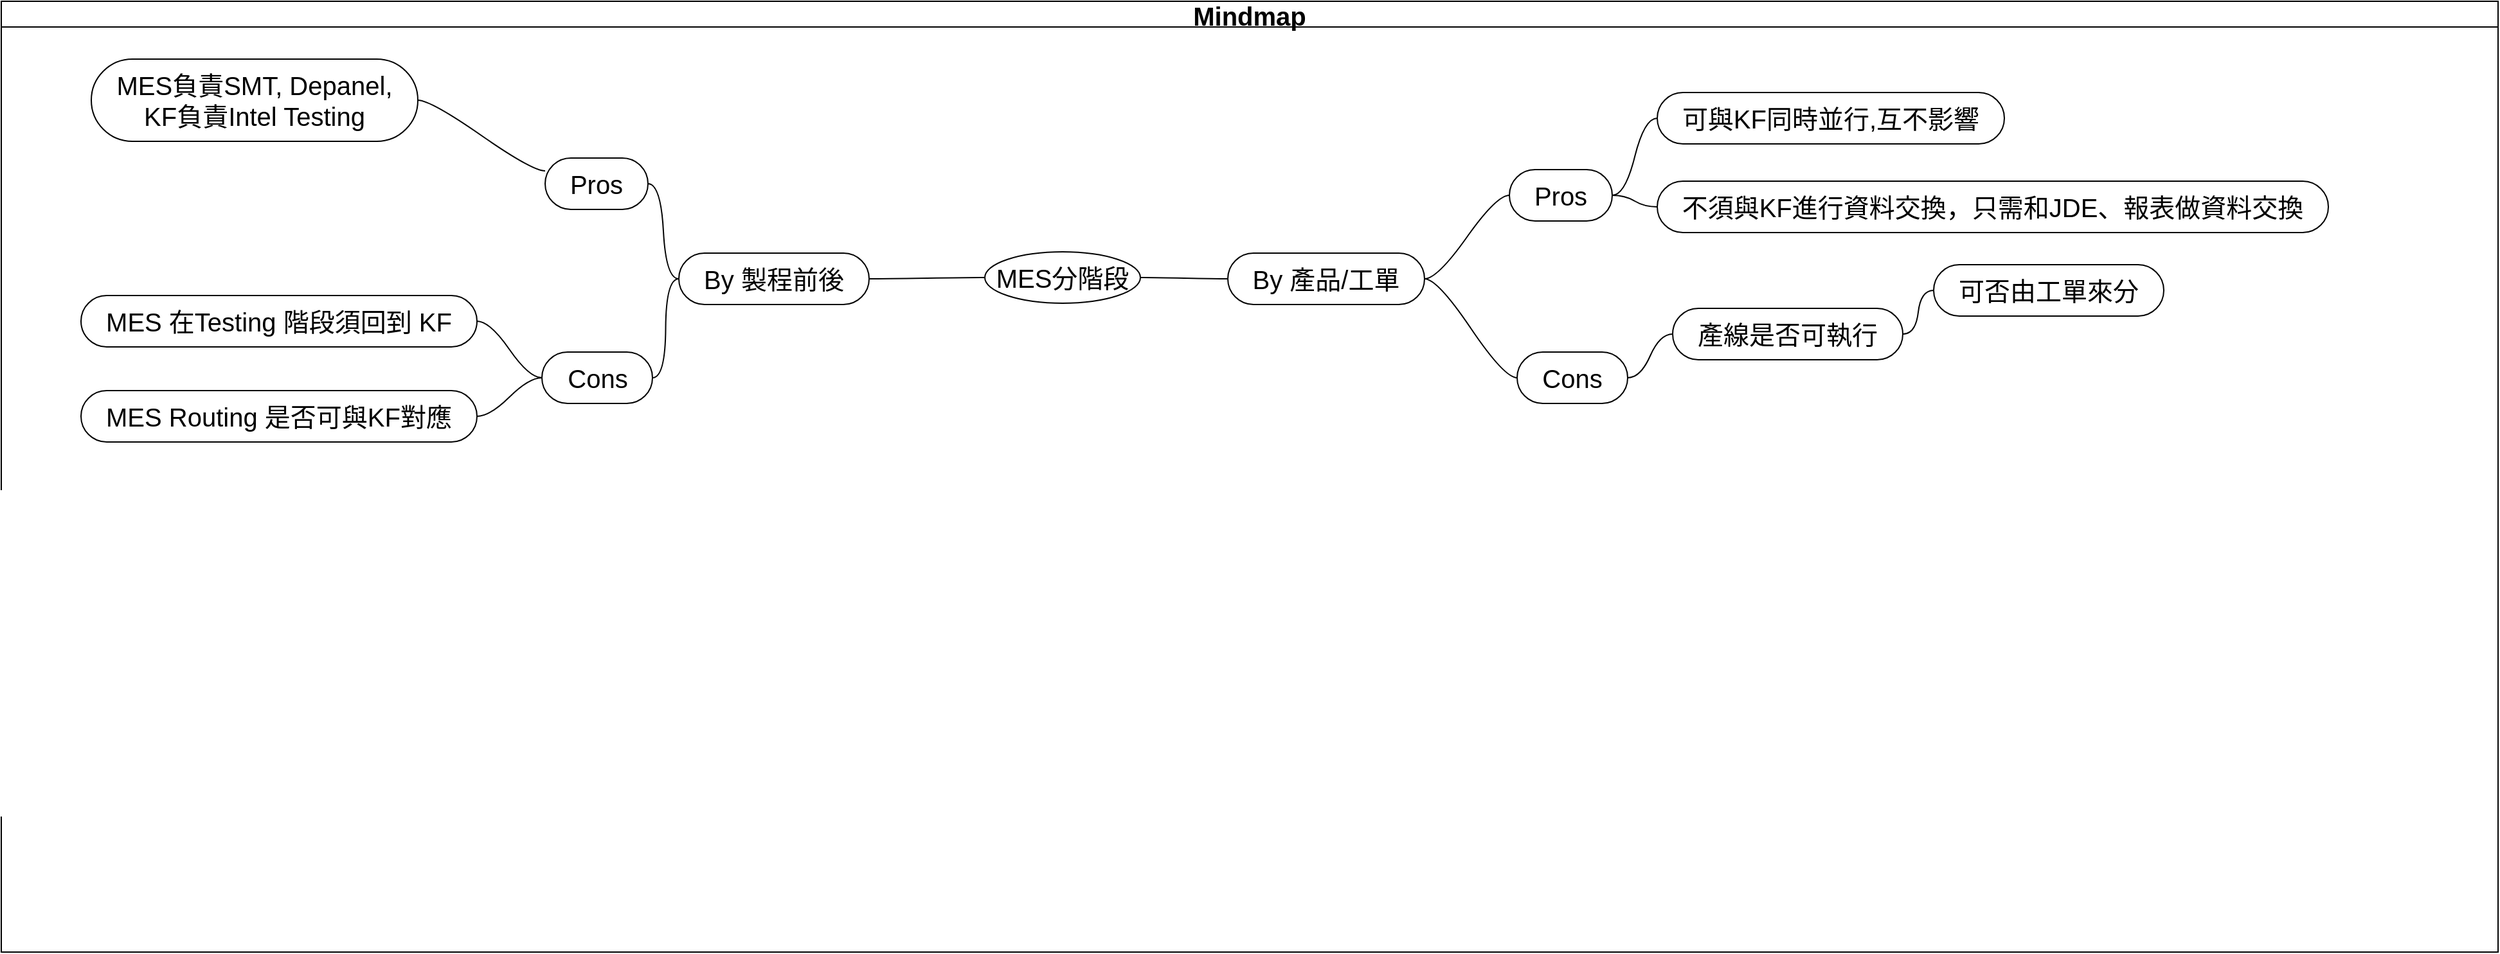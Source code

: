 <mxfile version="20.0.4" type="github" pages="3">
  <diagram id="Zey3VQpnDwlAwN-0-qrT" name="分階段上線">
    <mxGraphModel dx="2872" dy="1147" grid="0" gridSize="10" guides="1" tooltips="1" connect="1" arrows="1" fold="1" page="1" pageScale="1" pageWidth="850" pageHeight="1100" math="0" shadow="0">
      <root>
        <mxCell id="0" />
        <mxCell id="1" parent="0" />
        <mxCell id="IfIdbq2qk3d2WDwHGiJF-1" value="Mindmap" style="swimlane;startSize=20;horizontal=1;containerType=tree;fontSize=20;" parent="1" vertex="1">
          <mxGeometry x="-33" y="76" width="1942" height="740" as="geometry">
            <mxRectangle x="440" y="100" width="90" height="30" as="alternateBounds" />
          </mxGeometry>
        </mxCell>
        <mxCell id="IfIdbq2qk3d2WDwHGiJF-2" value="" style="edgeStyle=entityRelationEdgeStyle;startArrow=none;endArrow=none;segment=10;curved=1;rounded=0;fontSize=20;" parent="IfIdbq2qk3d2WDwHGiJF-1" source="IfIdbq2qk3d2WDwHGiJF-6" target="IfIdbq2qk3d2WDwHGiJF-7" edge="1">
          <mxGeometry relative="1" as="geometry" />
        </mxCell>
        <mxCell id="IfIdbq2qk3d2WDwHGiJF-4" value="" style="edgeStyle=entityRelationEdgeStyle;startArrow=none;endArrow=none;segment=10;curved=1;rounded=0;fontSize=20;" parent="IfIdbq2qk3d2WDwHGiJF-1" source="IfIdbq2qk3d2WDwHGiJF-6" target="IfIdbq2qk3d2WDwHGiJF-9" edge="1">
          <mxGeometry relative="1" as="geometry" />
        </mxCell>
        <mxCell id="IfIdbq2qk3d2WDwHGiJF-6" value="MES分階段" style="ellipse;whiteSpace=wrap;html=1;align=center;treeFolding=1;treeMoving=1;newEdgeStyle={&quot;edgeStyle&quot;:&quot;entityRelationEdgeStyle&quot;,&quot;startArrow&quot;:&quot;none&quot;,&quot;endArrow&quot;:&quot;none&quot;,&quot;segment&quot;:10,&quot;curved&quot;:1};fontSize=20;" parent="IfIdbq2qk3d2WDwHGiJF-1" vertex="1">
          <mxGeometry x="765" y="195" width="121" height="40" as="geometry" />
        </mxCell>
        <mxCell id="IfIdbq2qk3d2WDwHGiJF-7" value="By 產品/工單" style="whiteSpace=wrap;html=1;rounded=1;arcSize=50;align=center;verticalAlign=middle;strokeWidth=1;autosize=1;spacing=4;treeFolding=1;treeMoving=1;newEdgeStyle={&quot;edgeStyle&quot;:&quot;entityRelationEdgeStyle&quot;,&quot;startArrow&quot;:&quot;none&quot;,&quot;endArrow&quot;:&quot;none&quot;,&quot;segment&quot;:10,&quot;curved&quot;:1};fontSize=20;" parent="IfIdbq2qk3d2WDwHGiJF-1" vertex="1">
          <mxGeometry x="954" y="196" width="153" height="40" as="geometry" />
        </mxCell>
        <mxCell id="IfIdbq2qk3d2WDwHGiJF-9" value="By 製程前後" style="whiteSpace=wrap;html=1;rounded=1;arcSize=50;align=center;verticalAlign=middle;strokeWidth=1;autosize=1;spacing=4;treeFolding=1;treeMoving=1;newEdgeStyle={&quot;edgeStyle&quot;:&quot;entityRelationEdgeStyle&quot;,&quot;startArrow&quot;:&quot;none&quot;,&quot;endArrow&quot;:&quot;none&quot;,&quot;segment&quot;:10,&quot;curved&quot;:1};fontSize=20;" parent="IfIdbq2qk3d2WDwHGiJF-1" vertex="1">
          <mxGeometry x="527" y="196" width="148" height="40" as="geometry" />
        </mxCell>
        <mxCell id="IfIdbq2qk3d2WDwHGiJF-25" value="" style="edgeStyle=entityRelationEdgeStyle;startArrow=none;endArrow=none;segment=10;curved=1;rounded=0;fontSize=20;exitX=0;exitY=0.25;exitDx=0;exitDy=0;" parent="IfIdbq2qk3d2WDwHGiJF-1" source="bXxEzL99A_dHbq3SvikL-6" target="IfIdbq2qk3d2WDwHGiJF-26" edge="1">
          <mxGeometry relative="1" as="geometry">
            <mxPoint x="760" y="205" as="sourcePoint" />
          </mxGeometry>
        </mxCell>
        <mxCell id="IfIdbq2qk3d2WDwHGiJF-26" value="MES負責SMT, Depanel,&lt;br style=&quot;font-size: 20px;&quot;&gt;KF負責Intel Testing" style="whiteSpace=wrap;html=1;rounded=1;arcSize=50;align=center;verticalAlign=middle;strokeWidth=1;autosize=1;spacing=4;treeFolding=1;treeMoving=1;newEdgeStyle={&quot;edgeStyle&quot;:&quot;entityRelationEdgeStyle&quot;,&quot;startArrow&quot;:&quot;none&quot;,&quot;endArrow&quot;:&quot;none&quot;,&quot;segment&quot;:10,&quot;curved&quot;:1};fontSize=20;" parent="IfIdbq2qk3d2WDwHGiJF-1" vertex="1">
          <mxGeometry x="70" y="45" width="254" height="64" as="geometry" />
        </mxCell>
        <mxCell id="8_xVBubNyaA-1uuNmKV7-1" value="" style="edgeStyle=entityRelationEdgeStyle;startArrow=none;endArrow=none;segment=10;curved=1;rounded=0;fontSize=20;" parent="IfIdbq2qk3d2WDwHGiJF-1" source="bXxEzL99A_dHbq3SvikL-12" target="8_xVBubNyaA-1uuNmKV7-2" edge="1">
          <mxGeometry relative="1" as="geometry">
            <mxPoint x="804" y="272" as="sourcePoint" />
          </mxGeometry>
        </mxCell>
        <mxCell id="8_xVBubNyaA-1uuNmKV7-2" value="MES 在Testing 階段須回到 KF" style="whiteSpace=wrap;html=1;rounded=1;arcSize=50;align=center;verticalAlign=middle;strokeWidth=1;autosize=1;spacing=4;treeFolding=1;treeMoving=1;newEdgeStyle={&quot;edgeStyle&quot;:&quot;entityRelationEdgeStyle&quot;,&quot;startArrow&quot;:&quot;none&quot;,&quot;endArrow&quot;:&quot;none&quot;,&quot;segment&quot;:10,&quot;curved&quot;:1};fontSize=20;" parent="IfIdbq2qk3d2WDwHGiJF-1" vertex="1">
          <mxGeometry x="62" y="229" width="308" height="40" as="geometry" />
        </mxCell>
        <mxCell id="8_xVBubNyaA-1uuNmKV7-3" value="" style="edgeStyle=entityRelationEdgeStyle;startArrow=none;endArrow=none;segment=10;curved=1;rounded=0;fontSize=20;" parent="IfIdbq2qk3d2WDwHGiJF-1" source="IfIdbq2qk3d2WDwHGiJF-7" target="8_xVBubNyaA-1uuNmKV7-4" edge="1">
          <mxGeometry relative="1" as="geometry">
            <mxPoint x="847" y="285" as="sourcePoint" />
          </mxGeometry>
        </mxCell>
        <mxCell id="8_xVBubNyaA-1uuNmKV7-4" value="Pros" style="whiteSpace=wrap;html=1;rounded=1;arcSize=50;align=center;verticalAlign=middle;strokeWidth=1;autosize=1;spacing=4;treeFolding=1;treeMoving=1;newEdgeStyle={&quot;edgeStyle&quot;:&quot;entityRelationEdgeStyle&quot;,&quot;startArrow&quot;:&quot;none&quot;,&quot;endArrow&quot;:&quot;none&quot;,&quot;segment&quot;:10,&quot;curved&quot;:1};fontSize=20;" parent="IfIdbq2qk3d2WDwHGiJF-1" vertex="1">
          <mxGeometry x="1173" y="131" width="80" height="40" as="geometry" />
        </mxCell>
        <mxCell id="8_xVBubNyaA-1uuNmKV7-5" value="" style="edgeStyle=entityRelationEdgeStyle;startArrow=none;endArrow=none;segment=10;curved=1;rounded=0;fontSize=20;" parent="IfIdbq2qk3d2WDwHGiJF-1" source="8_xVBubNyaA-1uuNmKV7-4" target="8_xVBubNyaA-1uuNmKV7-6" edge="1">
          <mxGeometry relative="1" as="geometry">
            <mxPoint x="1082" y="285" as="sourcePoint" />
          </mxGeometry>
        </mxCell>
        <mxCell id="8_xVBubNyaA-1uuNmKV7-6" value="可與KF同時並行,互不影響" style="whiteSpace=wrap;html=1;rounded=1;arcSize=50;align=center;verticalAlign=middle;strokeWidth=1;autosize=1;spacing=4;treeFolding=1;treeMoving=1;newEdgeStyle={&quot;edgeStyle&quot;:&quot;entityRelationEdgeStyle&quot;,&quot;startArrow&quot;:&quot;none&quot;,&quot;endArrow&quot;:&quot;none&quot;,&quot;segment&quot;:10,&quot;curved&quot;:1};fontSize=20;" parent="IfIdbq2qk3d2WDwHGiJF-1" vertex="1">
          <mxGeometry x="1288" y="71" width="270" height="40" as="geometry" />
        </mxCell>
        <mxCell id="8_xVBubNyaA-1uuNmKV7-26" value="" style="edgeStyle=entityRelationEdgeStyle;startArrow=none;endArrow=none;segment=10;curved=1;rounded=0;fontSize=20;" parent="IfIdbq2qk3d2WDwHGiJF-1" source="8_xVBubNyaA-1uuNmKV7-4" target="8_xVBubNyaA-1uuNmKV7-27" edge="1">
          <mxGeometry relative="1" as="geometry">
            <mxPoint x="1082" y="285" as="sourcePoint" />
          </mxGeometry>
        </mxCell>
        <mxCell id="8_xVBubNyaA-1uuNmKV7-27" value="不須與KF進行資料交換，只需和JDE、報表做資料交換" style="whiteSpace=wrap;html=1;rounded=1;arcSize=50;align=center;verticalAlign=middle;strokeWidth=1;autosize=1;spacing=4;treeFolding=1;treeMoving=1;newEdgeStyle={&quot;edgeStyle&quot;:&quot;entityRelationEdgeStyle&quot;,&quot;startArrow&quot;:&quot;none&quot;,&quot;endArrow&quot;:&quot;none&quot;,&quot;segment&quot;:10,&quot;curved&quot;:1};fontSize=20;" parent="IfIdbq2qk3d2WDwHGiJF-1" vertex="1">
          <mxGeometry x="1288" y="140" width="522" height="40" as="geometry" />
        </mxCell>
        <mxCell id="8_xVBubNyaA-1uuNmKV7-28" value="" style="edgeStyle=entityRelationEdgeStyle;startArrow=none;endArrow=none;segment=10;curved=1;rounded=0;fontSize=20;" parent="IfIdbq2qk3d2WDwHGiJF-1" source="IfIdbq2qk3d2WDwHGiJF-7" target="8_xVBubNyaA-1uuNmKV7-29" edge="1">
          <mxGeometry relative="1" as="geometry">
            <mxPoint x="847" y="285" as="sourcePoint" />
          </mxGeometry>
        </mxCell>
        <mxCell id="8_xVBubNyaA-1uuNmKV7-29" value="Cons" style="whiteSpace=wrap;html=1;rounded=1;arcSize=50;align=center;verticalAlign=middle;strokeWidth=1;autosize=1;spacing=4;treeFolding=1;treeMoving=1;newEdgeStyle={&quot;edgeStyle&quot;:&quot;entityRelationEdgeStyle&quot;,&quot;startArrow&quot;:&quot;none&quot;,&quot;endArrow&quot;:&quot;none&quot;,&quot;segment&quot;:10,&quot;curved&quot;:1};fontSize=20;" parent="IfIdbq2qk3d2WDwHGiJF-1" vertex="1">
          <mxGeometry x="1179" y="273" width="86" height="40" as="geometry" />
        </mxCell>
        <mxCell id="8_xVBubNyaA-1uuNmKV7-30" value="" style="edgeStyle=entityRelationEdgeStyle;startArrow=none;endArrow=none;segment=10;curved=1;rounded=0;fontSize=20;" parent="IfIdbq2qk3d2WDwHGiJF-1" source="8_xVBubNyaA-1uuNmKV7-29" target="8_xVBubNyaA-1uuNmKV7-31" edge="1">
          <mxGeometry relative="1" as="geometry">
            <mxPoint x="1082" y="285" as="sourcePoint" />
          </mxGeometry>
        </mxCell>
        <mxCell id="8_xVBubNyaA-1uuNmKV7-31" value="產線是否可執行" style="whiteSpace=wrap;html=1;rounded=1;arcSize=50;align=center;verticalAlign=middle;strokeWidth=1;autosize=1;spacing=4;treeFolding=1;treeMoving=1;newEdgeStyle={&quot;edgeStyle&quot;:&quot;entityRelationEdgeStyle&quot;,&quot;startArrow&quot;:&quot;none&quot;,&quot;endArrow&quot;:&quot;none&quot;,&quot;segment&quot;:10,&quot;curved&quot;:1};fontSize=20;" parent="IfIdbq2qk3d2WDwHGiJF-1" vertex="1">
          <mxGeometry x="1300" y="239" width="179" height="40" as="geometry" />
        </mxCell>
        <mxCell id="bXxEzL99A_dHbq3SvikL-1" value="" style="edgeStyle=entityRelationEdgeStyle;startArrow=none;endArrow=none;segment=10;curved=1;rounded=0;fontSize=20;" parent="IfIdbq2qk3d2WDwHGiJF-1" source="8_xVBubNyaA-1uuNmKV7-31" target="bXxEzL99A_dHbq3SvikL-2" edge="1">
          <mxGeometry relative="1" as="geometry">
            <mxPoint x="1240" y="334" as="sourcePoint" />
          </mxGeometry>
        </mxCell>
        <mxCell id="bXxEzL99A_dHbq3SvikL-2" value="可否由工單來分" style="whiteSpace=wrap;html=1;rounded=1;arcSize=50;align=center;verticalAlign=middle;strokeWidth=1;autosize=1;spacing=4;treeFolding=1;treeMoving=1;newEdgeStyle={&quot;edgeStyle&quot;:&quot;entityRelationEdgeStyle&quot;,&quot;startArrow&quot;:&quot;none&quot;,&quot;endArrow&quot;:&quot;none&quot;,&quot;segment&quot;:10,&quot;curved&quot;:1};fontSize=20;" parent="IfIdbq2qk3d2WDwHGiJF-1" vertex="1">
          <mxGeometry x="1503" y="205" width="179" height="40" as="geometry" />
        </mxCell>
        <mxCell id="bXxEzL99A_dHbq3SvikL-5" value="" style="edgeStyle=entityRelationEdgeStyle;startArrow=none;endArrow=none;segment=10;curved=1;rounded=0;fontSize=20;" parent="IfIdbq2qk3d2WDwHGiJF-1" source="IfIdbq2qk3d2WDwHGiJF-9" target="bXxEzL99A_dHbq3SvikL-6" edge="1">
          <mxGeometry relative="1" as="geometry">
            <mxPoint x="747" y="285.0" as="sourcePoint" />
          </mxGeometry>
        </mxCell>
        <mxCell id="bXxEzL99A_dHbq3SvikL-6" value="Pros" style="whiteSpace=wrap;html=1;rounded=1;arcSize=50;align=center;verticalAlign=middle;strokeWidth=1;autosize=1;spacing=4;treeFolding=1;treeMoving=1;newEdgeStyle={&quot;edgeStyle&quot;:&quot;entityRelationEdgeStyle&quot;,&quot;startArrow&quot;:&quot;none&quot;,&quot;endArrow&quot;:&quot;none&quot;,&quot;segment&quot;:10,&quot;curved&quot;:1};fontSize=20;" parent="IfIdbq2qk3d2WDwHGiJF-1" vertex="1">
          <mxGeometry x="423" y="122.0" width="80" height="40" as="geometry" />
        </mxCell>
        <mxCell id="bXxEzL99A_dHbq3SvikL-11" value="" style="edgeStyle=entityRelationEdgeStyle;startArrow=none;endArrow=none;segment=10;curved=1;rounded=0;fontSize=20;" parent="IfIdbq2qk3d2WDwHGiJF-1" source="IfIdbq2qk3d2WDwHGiJF-9" target="bXxEzL99A_dHbq3SvikL-12" edge="1">
          <mxGeometry relative="1" as="geometry">
            <mxPoint x="747" y="285.0" as="sourcePoint" />
          </mxGeometry>
        </mxCell>
        <mxCell id="bXxEzL99A_dHbq3SvikL-12" value="Cons" style="whiteSpace=wrap;html=1;rounded=1;arcSize=50;align=center;verticalAlign=middle;strokeWidth=1;autosize=1;spacing=4;treeFolding=1;treeMoving=1;newEdgeStyle={&quot;edgeStyle&quot;:&quot;entityRelationEdgeStyle&quot;,&quot;startArrow&quot;:&quot;none&quot;,&quot;endArrow&quot;:&quot;none&quot;,&quot;segment&quot;:10,&quot;curved&quot;:1};fontSize=20;" parent="IfIdbq2qk3d2WDwHGiJF-1" vertex="1">
          <mxGeometry x="420.5" y="273.0" width="86" height="40" as="geometry" />
        </mxCell>
        <mxCell id="bXxEzL99A_dHbq3SvikL-13" value="" style="edgeStyle=entityRelationEdgeStyle;startArrow=none;endArrow=none;segment=10;curved=1;rounded=0;fontSize=20;" parent="IfIdbq2qk3d2WDwHGiJF-1" source="bXxEzL99A_dHbq3SvikL-12" target="bXxEzL99A_dHbq3SvikL-14" edge="1">
          <mxGeometry relative="1" as="geometry">
            <mxPoint x="497" y="291" as="sourcePoint" />
          </mxGeometry>
        </mxCell>
        <mxCell id="bXxEzL99A_dHbq3SvikL-14" value="MES Routing 是否可與KF對應" style="whiteSpace=wrap;html=1;rounded=1;arcSize=50;align=center;verticalAlign=middle;strokeWidth=1;autosize=1;spacing=4;treeFolding=1;treeMoving=1;newEdgeStyle={&quot;edgeStyle&quot;:&quot;entityRelationEdgeStyle&quot;,&quot;startArrow&quot;:&quot;none&quot;,&quot;endArrow&quot;:&quot;none&quot;,&quot;segment&quot;:10,&quot;curved&quot;:1};fontSize=20;" parent="IfIdbq2qk3d2WDwHGiJF-1" vertex="1">
          <mxGeometry x="62" y="303" width="308" height="40" as="geometry" />
        </mxCell>
      </root>
    </mxGraphModel>
  </diagram>
  <diagram id="NJayMdJroYNxtHJ9OtRV" name="Routing討論">
    <mxGraphModel dx="2022" dy="1147" grid="1" gridSize="10" guides="1" tooltips="1" connect="1" arrows="1" fold="1" page="1" pageScale="1" pageWidth="850" pageHeight="1100" math="0" shadow="0">
      <root>
        <mxCell id="0" />
        <mxCell id="1" parent="0" />
      </root>
    </mxGraphModel>
  </diagram>
  <diagram id="smstUBQ7BI0cWxJo8JmR" name="KF to MES routing mapping">
    <mxGraphModel dx="1026" dy="750" grid="1" gridSize="10" guides="1" tooltips="1" connect="1" arrows="1" fold="1" page="1" pageScale="1" pageWidth="850" pageHeight="1100" math="0" shadow="0">
      <root>
        <mxCell id="0" />
        <mxCell id="1" parent="0" />
      </root>
    </mxGraphModel>
  </diagram>
</mxfile>

